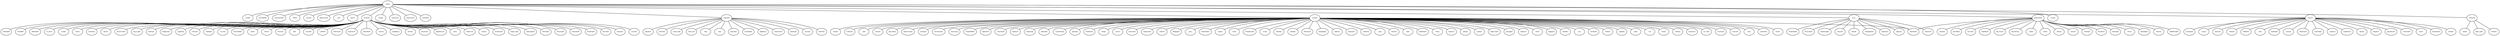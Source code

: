 graph followers {
  node [ fontname=Arial, fontsize=6 ];
  "Eduardo" -- "mbrufatto"
  "Eduardo" -- "EmpreendeWeb"
  "Eduardo" -- "mariamdemashkie"
  "Eduardo" -- "TitaRitter"
  "Eduardo" -- "jerrbear61"
  "Eduardo" -- "biagiomarino201"
  "Eduardo" -- "tomjd"
  "Eduardo" -- "lopes275"
  "Eduardo" -- "JamceSyho"
    "JamceSyho" -- "EgbalaHope"
    "JamceSyho" -- "ThembiJack"
    "JamceSyho" -- "HopeEgbala"
    "JamceSyho" -- "Cris_Kesta"
    "JamceSyho" -- "Anmari25492253"
    "JamceSyho" -- "2jtoml9r"
    "JamceSyho" -- "Axterix01"
    "JamceSyho" -- "Dforcewarri"
    "JamceSyho" -- "t4tare"
    "JamceSyho" -- "alirmd2013"
    "JamceSyho" -- "i_DAMASH"
    "JamceSyho" -- "RedPressures"
    "JamceSyho" -- "laurawoermke"
    "JamceSyho" -- "JanduToitPhoto"
    "JamceSyho" -- "victorvenu"
    "JamceSyho" -- "JosephBlogs_2"
    "JamceSyho" -- "entrefocus"
    "JamceSyho" -- "porsche7lover"
    "JamceSyho" -- "alphabetsuccess"
    "JamceSyho" -- "ep3rez"
    "JamceSyho" -- "TheMusicText"
    "JamceSyho" -- "austinlutz"
    "JamceSyho" -- "SACelebTweets"
    "JamceSyho" -- "kingsley_kruger"
    "JamceSyho" -- "awakeningaimee"
    "JamceSyho" -- "ShmooReport"
    "JamceSyho" -- "themovingroad"
    "JamceSyho" -- "williamjohn418"
    "JamceSyho" -- "MichaelGuberti"
    "JamceSyho" -- "MarcGuberti"
    "JamceSyho" -- "onsinyokevin"
    "JamceSyho" -- "oscarcabot"
    "JamceSyho" -- "PaulsWalls68"
    "JamceSyho" -- "EXPandAMP"
    "JamceSyho" -- "10MillionMiler"
    "JamceSyho" -- "toi_ramirez"
    "JamceSyho" -- "mraza91"
    "JamceSyho" -- "DLeMax"
    "JamceSyho" -- "vvverdavaran"
    "JamceSyho" -- "alanristic"
    "JamceSyho" -- "NixSimmondsZA"
    "JamceSyho" -- "high_on_glitter"
    "JamceSyho" -- "BasilPanayi"
    "JamceSyho" -- "ManagersDiary"
  "Eduardo" -- "cookingtk"
  "Eduardo" -- "JeanGamer10"
  "Eduardo" -- "ridoyhossain123"
  "Eduardo" -- "Silva554Silva"
  "Eduardo" -- "mateustaufer"
    "mateustaufer" -- "vallrg"
    "mateustaufer" -- "reifail"
    "mateustaufer" -- "gessicahack"
    "mateustaufer" -- "RicardoWanner"
    "mateustaufer" -- "bigdatafaccat"
    "mateustaufer" -- "CentralJeronimo"
    "mateustaufer" -- "jeitosoborges"
    "mateustaufer" -- "merynokas"
    "mateustaufer" -- "RockMartini"
    "mateustaufer" -- "giubroferrari"
    "mateustaufer" -- "denisrlinden"
    "mateustaufer" -- "ZeroGun_Adult"
    "mateustaufer" -- "Oliveira_Joth"
  "Eduardo" -- "lucaspwbr"
    "lucaspwbr" -- "dopestarsinc"
    "lucaspwbr" -- "FightingTough"
    "lucaspwbr" -- "rafaelweiblen"
    "lucaspwbr" -- "TucanoasPampas"
    "lucaspwbr" -- "gregmlopes"
    "lucaspwbr" -- "RonaldoOrtiz6"
    "lucaspwbr" -- "knnthgm"
    "lucaspwbr" -- "pvisintin"
    "lucaspwbr" -- "tarsisazevedo"
    "lucaspwbr" -- "stockportmoves"
    "lucaspwbr" -- "CoderHub"
    "lucaspwbr" -- "0felipeignaci0"
    "lucaspwbr" -- "_solnic_"
    "lucaspwbr" -- "UseReactNative"
    "lucaspwbr" -- "ubuntroll"
    "lucaspwbr" -- "Twoodo"
    "lucaspwbr" -- "DrTempleGrandin"
    "lucaspwbr" -- "mschae"
    "lucaspwbr" -- "estherderby"
    "lucaspwbr" -- "thelinkable"
    "lucaspwbr" -- "WomenIranian"
    "lucaspwbr" -- "aesfingedoegito"
    "lucaspwbr" -- "EdgePress"
    "lucaspwbr" -- "QualiSystems"
    "lucaspwbr" -- "sandhillstrat"
    "lucaspwbr" -- "jarsbe"
    "lucaspwbr" -- "GilesSirett"
    "lucaspwbr" -- "std0ut"
    "lucaspwbr" -- "ElliottStoneham"
    "lucaspwbr" -- "FPDays"
    "lucaspwbr" -- "katyslemon"
    "lucaspwbr" -- "gothamgo"
    "lucaspwbr" -- "p_balduino"
    "lucaspwbr" -- "GopherConIndia"
    "lucaspwbr" -- "apievangelist"
    "lucaspwbr" -- "endpointcon"
    "lucaspwbr" -- "bunko4"
    "lucaspwbr" -- "dougsparling"
    "lucaspwbr" -- "bitsofberlin"
    "lucaspwbr" -- "oscon"
    "lucaspwbr" -- "marinafurfaro"
    "lucaspwbr" -- "slowberlin"
    "lucaspwbr" -- "craigandera"
    "lucaspwbr" -- "st23am"
    "lucaspwbr" -- "Tica2"
    "lucaspwbr" -- "nsinenko"
    "lucaspwbr" -- "wilkhayley"
    "lucaspwbr" -- "amyjollymore"
    "lucaspwbr" -- "vim_master"
    "lucaspwbr" -- "cromwellryan"
    "lucaspwbr" -- "mmarschall"
    "lucaspwbr" -- "ToJans"
    "lucaspwbr" -- "eduschneiders"
    "lucaspwbr" -- "ricardofrohlich"
    "lucaspwbr" -- "rensolinc"
    "lucaspwbr" -- "SzStudios"
    "lucaspwbr" -- "cristianrasch"
    "lucaspwbr" -- "johalf"
    "lucaspwbr" -- "tassoevan"
    "lucaspwbr" -- "agile_software"
    "lucaspwbr" -- "gone2morrowfans"
    "lucaspwbr" -- "evertonpetro"
    "lucaspwbr" -- "DarrenDivideVox"
    "lucaspwbr" -- "outsourcemag"
    "lucaspwbr" -- "Michael10663842"
    "lucaspwbr" -- "Saptrainers4u"
    "lucaspwbr" -- "Traineronline4u"
  "Eduardo" -- "scuciatto"
  "Eduardo" -- "Leoh_RR"
    "Leoh_RR" -- "lkisonTr"
    "Leoh_RR" -- "PatriciaBacchin"
    "Leoh_RR" -- "ronertelles"
    "Leoh_RR" -- "camaraparobe"
    "Leoh_RR" -- "liverpool"
    "Leoh_RR" -- "KainaJunior"
    "Leoh_RR" -- "RdioEstdio"
    "Leoh_RR" -- "ScottBelinksi"
    "Leoh_RR" -- "LRolla"
    "Leoh_RR" -- "ElidaElidao28"
    "Leoh_RR" -- "LavinaZea"
    "Leoh_RR" -- "RandaCamano"
    "Leoh_RR" -- "LeanoraHatley"
    "Leoh_RR" -- "LornaBerroa"
    "Leoh_RR" -- "ChaseMotocros"
    "Leoh_RR" -- "bastoslay"
    "Leoh_RR" -- "SuheyaKJCL"
    "Leoh_RR" -- "IgnaciaaNicol14"
    "Leoh_RR" -- "TrueLiesxRMG"
  "Eduardo" -- "sysup_"
    "sysup_" -- "peteridah"
    "sysup_" -- "RodrigoMaestreA"
    "sysup_" -- "eduschneiders"
    "sysup_" -- "mediareaxion"
    "sysup_" -- "dataprisma"
    "sysup_" -- "SlashOnTech"
    "sysup_" -- "Michelesaldanh4"
    "sysup_" -- "Murilo_Mothsin"
    "sysup_" -- "ShareMySnippets"
    "sysup_" -- "JamesTaiss"
  "Eduardo" -- "GostosoPug"
    "GostosoPug" -- "natyfabs"
    "GostosoPug" -- "fagner_santoos"
    "GostosoPug" -- "MrMaceta"
  "Eduardo" -- "guilhermelinden"
    "guilhermelinden" -- "MercadoFute"
    "guilhermelinden" -- "lindenrodrigo"
    "guilhermelinden" -- "PDGuru"
    "guilhermelinden" -- "epicfoodphotos"
    "guilhermelinden" -- "OficialTed_"
    "guilhermelinden" -- "bde3f938c7b34a8"
    "guilhermelinden" -- "julianipreta"
    "guilhermelinden" -- "gremiofbpa70"
    "guilhermelinden" -- "GneccoArtur"
    "guilhermelinden" -- "rodolfothetruth"
    "guilhermelinden" -- "adry_lima1727"
    "guilhermelinden" -- "Desconhecidos__"
    "guilhermelinden" -- "mvbeber"
    "guilhermelinden" -- "JuPfutze"
    "guilhermelinden" -- "eduschneiders"
    "guilhermelinden" -- "alfamidia"
    "guilhermelinden" -- "bripinvest"
    "guilhermelinden" -- "OficialFgda"
}
